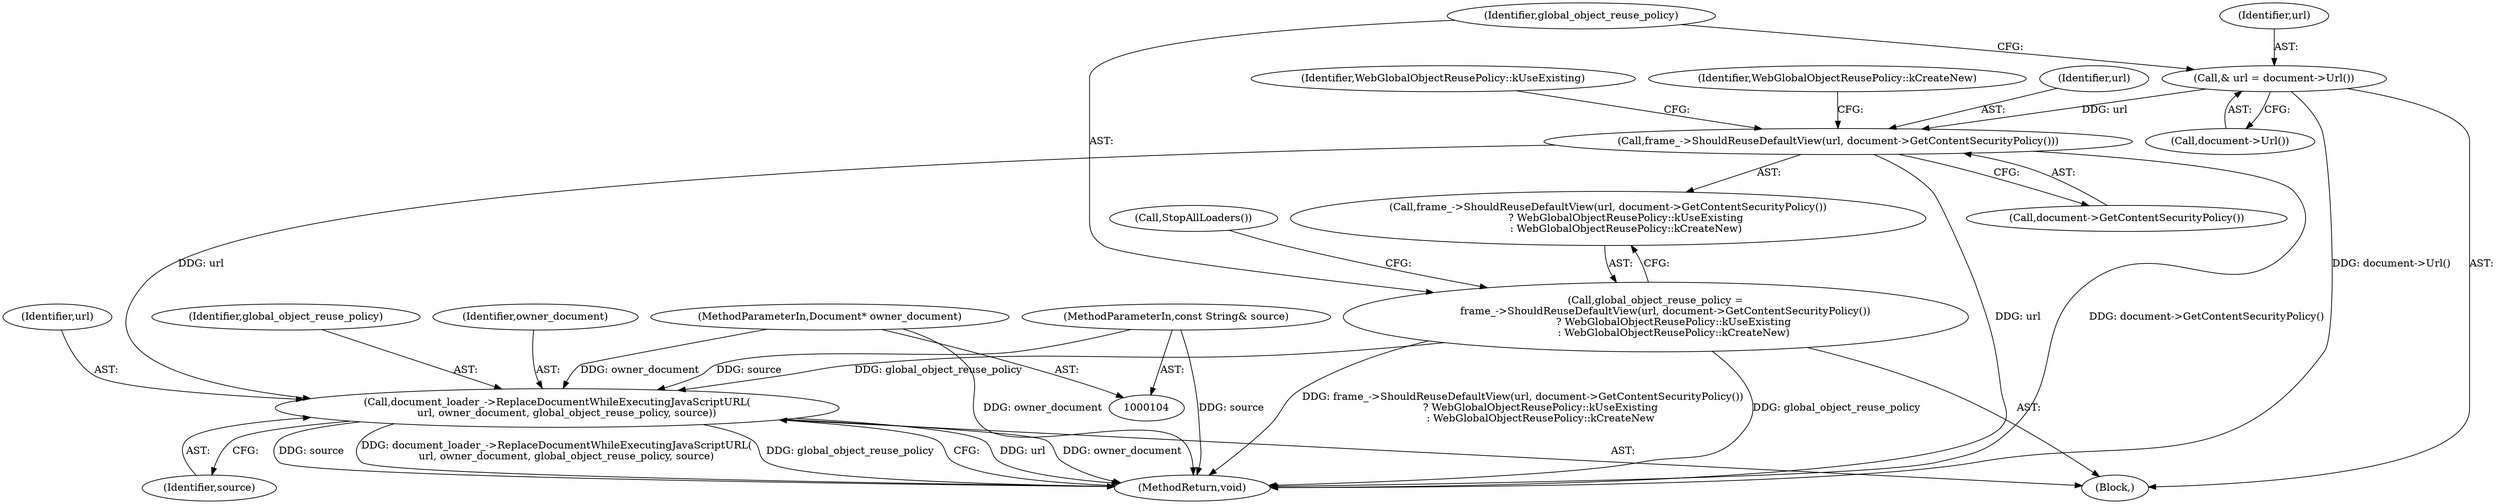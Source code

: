 digraph "0_Chrome_90f878780cce9c4b0475fcea14d91b8f510cce11_2@pointer" {
"1000150" [label="(Call,document_loader_->ReplaceDocumentWhileExecutingJavaScriptURL(\n      url, owner_document, global_object_reuse_policy, source))"];
"1000132" [label="(Call,frame_->ShouldReuseDefaultView(url, document->GetContentSecurityPolicy()))"];
"1000125" [label="(Call,& url = document->Url())"];
"1000106" [label="(MethodParameterIn,Document* owner_document)"];
"1000129" [label="(Call,global_object_reuse_policy =\n      frame_->ShouldReuseDefaultView(url, document->GetContentSecurityPolicy())\n           ? WebGlobalObjectReusePolicy::kUseExisting\n           : WebGlobalObjectReusePolicy::kCreateNew)"];
"1000105" [label="(MethodParameterIn,const String& source)"];
"1000132" [label="(Call,frame_->ShouldReuseDefaultView(url, document->GetContentSecurityPolicy()))"];
"1000131" [label="(Call,frame_->ShouldReuseDefaultView(url, document->GetContentSecurityPolicy())\n           ? WebGlobalObjectReusePolicy::kUseExisting\n           : WebGlobalObjectReusePolicy::kCreateNew)"];
"1000107" [label="(Block,)"];
"1000127" [label="(Call,document->Url())"];
"1000153" [label="(Identifier,global_object_reuse_policy)"];
"1000133" [label="(Identifier,url)"];
"1000129" [label="(Call,global_object_reuse_policy =\n      frame_->ShouldReuseDefaultView(url, document->GetContentSecurityPolicy())\n           ? WebGlobalObjectReusePolicy::kUseExisting\n           : WebGlobalObjectReusePolicy::kCreateNew)"];
"1000126" [label="(Identifier,url)"];
"1000135" [label="(Identifier,WebGlobalObjectReusePolicy::kUseExisting)"];
"1000154" [label="(Identifier,source)"];
"1000155" [label="(MethodReturn,void)"];
"1000152" [label="(Identifier,owner_document)"];
"1000125" [label="(Call,& url = document->Url())"];
"1000106" [label="(MethodParameterIn,Document* owner_document)"];
"1000151" [label="(Identifier,url)"];
"1000137" [label="(Call,StopAllLoaders())"];
"1000105" [label="(MethodParameterIn,const String& source)"];
"1000134" [label="(Call,document->GetContentSecurityPolicy())"];
"1000150" [label="(Call,document_loader_->ReplaceDocumentWhileExecutingJavaScriptURL(\n      url, owner_document, global_object_reuse_policy, source))"];
"1000130" [label="(Identifier,global_object_reuse_policy)"];
"1000136" [label="(Identifier,WebGlobalObjectReusePolicy::kCreateNew)"];
"1000150" -> "1000107"  [label="AST: "];
"1000150" -> "1000154"  [label="CFG: "];
"1000151" -> "1000150"  [label="AST: "];
"1000152" -> "1000150"  [label="AST: "];
"1000153" -> "1000150"  [label="AST: "];
"1000154" -> "1000150"  [label="AST: "];
"1000155" -> "1000150"  [label="CFG: "];
"1000150" -> "1000155"  [label="DDG: url"];
"1000150" -> "1000155"  [label="DDG: owner_document"];
"1000150" -> "1000155"  [label="DDG: source"];
"1000150" -> "1000155"  [label="DDG: document_loader_->ReplaceDocumentWhileExecutingJavaScriptURL(\n      url, owner_document, global_object_reuse_policy, source)"];
"1000150" -> "1000155"  [label="DDG: global_object_reuse_policy"];
"1000132" -> "1000150"  [label="DDG: url"];
"1000106" -> "1000150"  [label="DDG: owner_document"];
"1000129" -> "1000150"  [label="DDG: global_object_reuse_policy"];
"1000105" -> "1000150"  [label="DDG: source"];
"1000132" -> "1000131"  [label="AST: "];
"1000132" -> "1000134"  [label="CFG: "];
"1000133" -> "1000132"  [label="AST: "];
"1000134" -> "1000132"  [label="AST: "];
"1000135" -> "1000132"  [label="CFG: "];
"1000136" -> "1000132"  [label="CFG: "];
"1000132" -> "1000155"  [label="DDG: url"];
"1000132" -> "1000155"  [label="DDG: document->GetContentSecurityPolicy()"];
"1000125" -> "1000132"  [label="DDG: url"];
"1000125" -> "1000107"  [label="AST: "];
"1000125" -> "1000127"  [label="CFG: "];
"1000126" -> "1000125"  [label="AST: "];
"1000127" -> "1000125"  [label="AST: "];
"1000130" -> "1000125"  [label="CFG: "];
"1000125" -> "1000155"  [label="DDG: document->Url()"];
"1000106" -> "1000104"  [label="AST: "];
"1000106" -> "1000155"  [label="DDG: owner_document"];
"1000129" -> "1000107"  [label="AST: "];
"1000129" -> "1000131"  [label="CFG: "];
"1000130" -> "1000129"  [label="AST: "];
"1000131" -> "1000129"  [label="AST: "];
"1000137" -> "1000129"  [label="CFG: "];
"1000129" -> "1000155"  [label="DDG: global_object_reuse_policy"];
"1000129" -> "1000155"  [label="DDG: frame_->ShouldReuseDefaultView(url, document->GetContentSecurityPolicy())\n           ? WebGlobalObjectReusePolicy::kUseExisting\n           : WebGlobalObjectReusePolicy::kCreateNew"];
"1000105" -> "1000104"  [label="AST: "];
"1000105" -> "1000155"  [label="DDG: source"];
}
